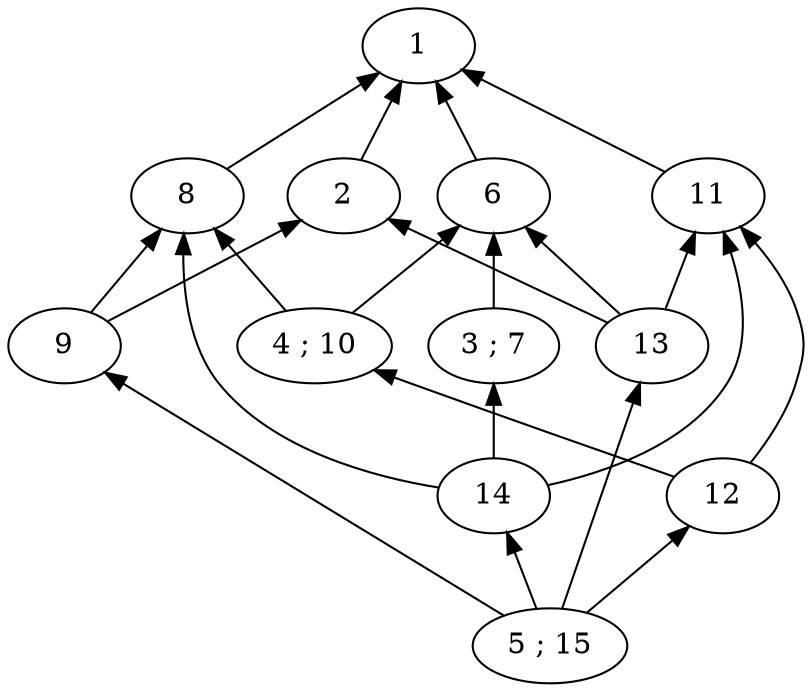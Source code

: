 strict digraph G {
	graph [bb="0,0,339.1,324"];
	node [label="\N"];
	1	 [height=0.5,
		label=1,
		pos="158.47,306",
		width=0.75];
	2	 [height=0.5,
		label=2,
		pos="122.47,234",
		width=0.75];
	1 -> 2	 [dir=back,
		pos="s,149.76,288.57 145.25,279.55 140.53,270.12 135.34,259.73 131.11,251.27"];
	6	 [height=0.5,
		label=6,
		pos="194.47,234",
		width=0.75];
	1 -> 6	 [dir=back,
		pos="s,167.19,288.57 171.7,279.55 176.42,270.12 181.61,259.73 185.84,251.27"];
	8	 [height=0.5,
		label=8,
		pos="46.474,234",
		width=0.75];
	1 -> 8	 [dir=back,
		pos="s,138.97,293.46 130.54,288.04 110.5,275.16 83.982,258.11 66.135,246.64"];
	11	 [height=0.5,
		label=11,
		pos="293.47,234",
		width=0.75];
	1 -> 11	 [dir=back,
		pos="s,179.57,294.75 188.4,290.04 213.76,276.51 249.51,257.45 272.08,245.41"];
	9	 [height=0.5,
		label=9,
		pos="42.474,162",
		width=0.75];
	2 -> 9	 [dir=back,
		pos="s,106.28,219.43 98.656,212.56 85.745,200.94 70.127,186.89 58.639,176.55"];
	13	 [height=0.5,
		label=13,
		pos="266.47,162",
		width=0.75];
	2 -> 13	 [dir=back,
		pos="s,144.34,223.06 153.55,218.46 181.1,204.69 220.63,184.92 244.87,172.8"];
	3	 [height=0.5,
		label="3 ; 7",
		pos="194.47,162",
		width=0.75];
	14	 [height=0.5,
		label=14,
		pos="194.47,90",
		width=0.75];
	3 -> 14	 [dir=back,
		pos="s,194.47,143.83 194.47,133.57 194.47,125.11 194.47,116.06 194.47,108.41"];
	4	 [height=0.5,
		label="4 ; 10",
		pos="118.47,162",
		width=0.86659];
	12	 [height=0.5,
		label=12,
		pos="304.47,90",
		width=0.75];
	4 -> 12	 [dir=back,
		pos="s,142.9,150.69 152.17,146.64 154.3,145.73 156.41,144.84 158.47,144 200.99,126.59 251.42,108.49 280.51,98.295"];
	5	 [height=0.5,
		label="5 ; 15",
		pos="221.47,18",
		width=0.86659];
	6 -> 3	 [dir=back,
		pos="s,194.47,215.83 194.47,205.57 194.47,197.11 194.47,188.06 194.47,180.41"];
	6 -> 4	 [dir=back,
		pos="s,178.73,219.08 171.34,212.08 159.51,200.87 145.39,187.5 134.73,177.4"];
	6 -> 13	 [dir=back,
		pos="s,209.74,218.73 217.06,211.41 228.19,200.29 241.3,187.17 251.23,177.25"];
	8 -> 4	 [dir=back,
		pos="s,61.743,218.73 68.958,211.52 79.92,200.55 92.837,187.64 102.73,177.75"];
	8 -> 9	 [dir=back,
		pos="s,45.465,215.83 44.895,205.57 44.424,197.11 43.922,188.06 43.497,180.41"];
	8 -> 14	 [dir=back,
		pos="s,30.974,219.2 24.089,211.55 7.7313,192.37 -9.0982,164.67 6.474,144 25.934,118.16 120.54,100.88 167.67,93.722"];
	9 -> 5	 [dir=back,
		pos="s,59.963,147.93 68.162,141.33 104.77,111.89 171.05,58.568 203.11,32.77"];
	11 -> 12	 [dir=back,
		pos="s,309.48,219.15 316.38,211.48 323.99,202.49 331.52,191.53 335.47,180 340.67,164.87 339.6,159.46 335.47,144 331.85,130.42 323.92,\
116.71 316.98,106.5"];
	11 -> 13	 [dir=back,
		pos="s,286.8,216.2 283.26,206.76 279.85,197.66 276.13,187.76 273.07,179.59"];
	11 -> 14	 [dir=back,
		pos="s,301.11,216.67 304.37,207.12 310.22,188.12 314.09,162.8 302.47,144 284.73,115.29 246.59,101.33 220.72,94.929"];
	12 -> 5	 [dir=back,
		pos="s,287.68,75.43 279.87,68.659 266.67,57.205 250.71,43.363 238.82,33.044"];
	13 -> 5	 [dir=back,
		pos="s,260.96,144.34 257.86,134.42 248.78,105.38 234.75,60.495 227.04,35.802"];
	14 -> 5	 [dir=back,
		pos="s,201.15,72.202 204.69,62.758 208.1,53.657 211.81,43.76 214.88,35.593"];
}
